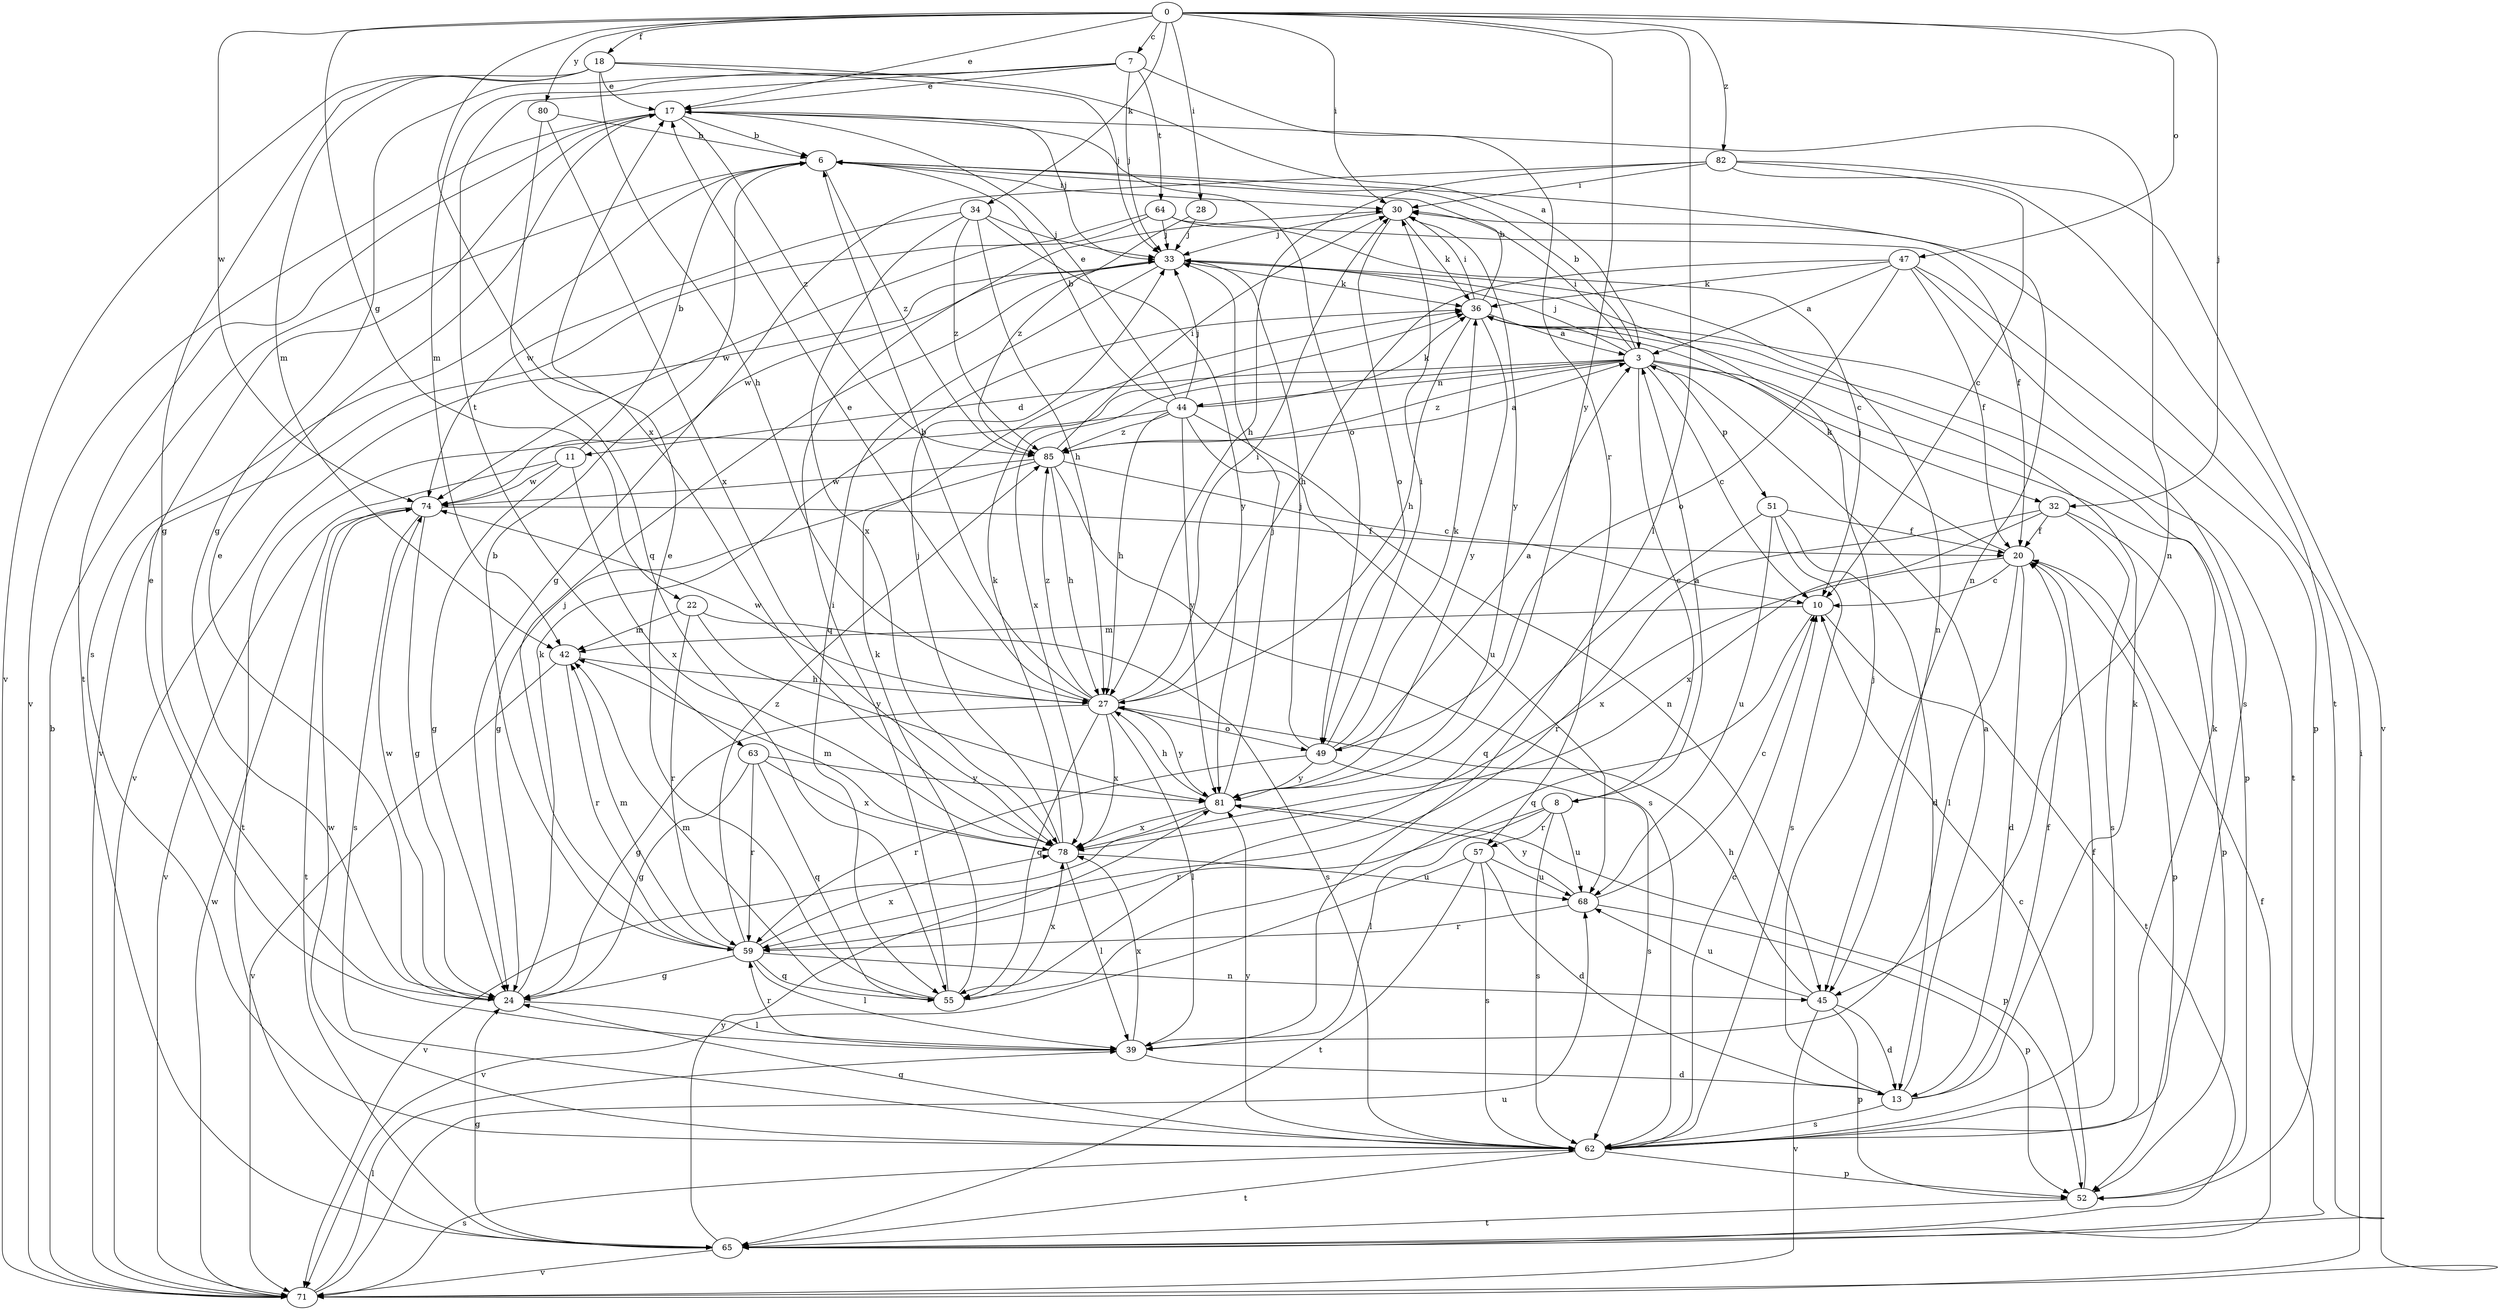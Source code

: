 strict digraph  {
0;
3;
6;
7;
8;
10;
11;
13;
17;
18;
20;
22;
24;
27;
28;
30;
32;
33;
34;
36;
39;
42;
44;
45;
47;
49;
51;
52;
55;
57;
59;
62;
63;
64;
65;
68;
71;
74;
78;
80;
81;
82;
85;
0 -> 7  [label=c];
0 -> 17  [label=e];
0 -> 18  [label=f];
0 -> 22  [label=g];
0 -> 28  [label=i];
0 -> 30  [label=i];
0 -> 32  [label=j];
0 -> 34  [label=k];
0 -> 39  [label=l];
0 -> 47  [label=o];
0 -> 74  [label=w];
0 -> 78  [label=x];
0 -> 80  [label=y];
0 -> 81  [label=y];
0 -> 82  [label=z];
3 -> 6  [label=b];
3 -> 8  [label=c];
3 -> 10  [label=c];
3 -> 11  [label=d];
3 -> 30  [label=i];
3 -> 32  [label=j];
3 -> 33  [label=j];
3 -> 44  [label=n];
3 -> 51  [label=p];
3 -> 52  [label=p];
3 -> 78  [label=x];
3 -> 85  [label=z];
6 -> 30  [label=i];
6 -> 45  [label=n];
6 -> 62  [label=s];
6 -> 85  [label=z];
7 -> 17  [label=e];
7 -> 24  [label=g];
7 -> 33  [label=j];
7 -> 42  [label=m];
7 -> 57  [label=r];
7 -> 63  [label=t];
7 -> 64  [label=t];
8 -> 3  [label=a];
8 -> 39  [label=l];
8 -> 57  [label=r];
8 -> 59  [label=r];
8 -> 62  [label=s];
8 -> 68  [label=u];
10 -> 42  [label=m];
10 -> 55  [label=q];
10 -> 65  [label=t];
11 -> 6  [label=b];
11 -> 24  [label=g];
11 -> 71  [label=v];
11 -> 74  [label=w];
11 -> 78  [label=x];
13 -> 3  [label=a];
13 -> 20  [label=f];
13 -> 33  [label=j];
13 -> 36  [label=k];
13 -> 62  [label=s];
17 -> 6  [label=b];
17 -> 33  [label=j];
17 -> 45  [label=n];
17 -> 49  [label=o];
17 -> 65  [label=t];
17 -> 71  [label=v];
17 -> 85  [label=z];
18 -> 3  [label=a];
18 -> 17  [label=e];
18 -> 24  [label=g];
18 -> 27  [label=h];
18 -> 33  [label=j];
18 -> 42  [label=m];
18 -> 71  [label=v];
20 -> 10  [label=c];
20 -> 13  [label=d];
20 -> 36  [label=k];
20 -> 39  [label=l];
20 -> 52  [label=p];
20 -> 78  [label=x];
22 -> 42  [label=m];
22 -> 59  [label=r];
22 -> 62  [label=s];
22 -> 81  [label=y];
24 -> 17  [label=e];
24 -> 36  [label=k];
24 -> 39  [label=l];
24 -> 74  [label=w];
27 -> 6  [label=b];
27 -> 17  [label=e];
27 -> 24  [label=g];
27 -> 30  [label=i];
27 -> 39  [label=l];
27 -> 49  [label=o];
27 -> 55  [label=q];
27 -> 74  [label=w];
27 -> 78  [label=x];
27 -> 81  [label=y];
27 -> 85  [label=z];
28 -> 33  [label=j];
28 -> 85  [label=z];
30 -> 33  [label=j];
30 -> 36  [label=k];
30 -> 49  [label=o];
30 -> 81  [label=y];
32 -> 20  [label=f];
32 -> 52  [label=p];
32 -> 59  [label=r];
32 -> 62  [label=s];
32 -> 78  [label=x];
33 -> 36  [label=k];
33 -> 45  [label=n];
33 -> 55  [label=q];
33 -> 71  [label=v];
33 -> 74  [label=w];
34 -> 27  [label=h];
34 -> 33  [label=j];
34 -> 74  [label=w];
34 -> 78  [label=x];
34 -> 81  [label=y];
34 -> 85  [label=z];
36 -> 3  [label=a];
36 -> 6  [label=b];
36 -> 27  [label=h];
36 -> 30  [label=i];
36 -> 65  [label=t];
36 -> 81  [label=y];
39 -> 13  [label=d];
39 -> 17  [label=e];
39 -> 59  [label=r];
39 -> 78  [label=x];
42 -> 27  [label=h];
42 -> 59  [label=r];
42 -> 71  [label=v];
44 -> 6  [label=b];
44 -> 17  [label=e];
44 -> 27  [label=h];
44 -> 33  [label=j];
44 -> 36  [label=k];
44 -> 45  [label=n];
44 -> 65  [label=t];
44 -> 68  [label=u];
44 -> 81  [label=y];
44 -> 85  [label=z];
45 -> 13  [label=d];
45 -> 27  [label=h];
45 -> 52  [label=p];
45 -> 68  [label=u];
45 -> 71  [label=v];
47 -> 3  [label=a];
47 -> 20  [label=f];
47 -> 27  [label=h];
47 -> 36  [label=k];
47 -> 49  [label=o];
47 -> 52  [label=p];
47 -> 62  [label=s];
49 -> 3  [label=a];
49 -> 30  [label=i];
49 -> 33  [label=j];
49 -> 36  [label=k];
49 -> 59  [label=r];
49 -> 62  [label=s];
49 -> 81  [label=y];
51 -> 13  [label=d];
51 -> 20  [label=f];
51 -> 55  [label=q];
51 -> 62  [label=s];
51 -> 68  [label=u];
52 -> 10  [label=c];
52 -> 65  [label=t];
55 -> 17  [label=e];
55 -> 30  [label=i];
55 -> 36  [label=k];
55 -> 42  [label=m];
55 -> 78  [label=x];
57 -> 13  [label=d];
57 -> 62  [label=s];
57 -> 65  [label=t];
57 -> 68  [label=u];
57 -> 71  [label=v];
59 -> 6  [label=b];
59 -> 24  [label=g];
59 -> 33  [label=j];
59 -> 39  [label=l];
59 -> 42  [label=m];
59 -> 45  [label=n];
59 -> 55  [label=q];
59 -> 78  [label=x];
59 -> 85  [label=z];
62 -> 10  [label=c];
62 -> 20  [label=f];
62 -> 24  [label=g];
62 -> 36  [label=k];
62 -> 52  [label=p];
62 -> 65  [label=t];
62 -> 74  [label=w];
62 -> 81  [label=y];
63 -> 24  [label=g];
63 -> 55  [label=q];
63 -> 59  [label=r];
63 -> 78  [label=x];
63 -> 81  [label=y];
64 -> 10  [label=c];
64 -> 20  [label=f];
64 -> 33  [label=j];
64 -> 71  [label=v];
64 -> 74  [label=w];
65 -> 20  [label=f];
65 -> 24  [label=g];
65 -> 71  [label=v];
65 -> 81  [label=y];
68 -> 10  [label=c];
68 -> 52  [label=p];
68 -> 59  [label=r];
68 -> 81  [label=y];
71 -> 6  [label=b];
71 -> 30  [label=i];
71 -> 39  [label=l];
71 -> 62  [label=s];
71 -> 68  [label=u];
71 -> 74  [label=w];
74 -> 20  [label=f];
74 -> 24  [label=g];
74 -> 62  [label=s];
74 -> 65  [label=t];
78 -> 33  [label=j];
78 -> 36  [label=k];
78 -> 39  [label=l];
78 -> 42  [label=m];
78 -> 68  [label=u];
80 -> 6  [label=b];
80 -> 55  [label=q];
80 -> 78  [label=x];
81 -> 27  [label=h];
81 -> 33  [label=j];
81 -> 52  [label=p];
81 -> 71  [label=v];
81 -> 78  [label=x];
82 -> 10  [label=c];
82 -> 24  [label=g];
82 -> 27  [label=h];
82 -> 30  [label=i];
82 -> 65  [label=t];
82 -> 71  [label=v];
85 -> 3  [label=a];
85 -> 10  [label=c];
85 -> 24  [label=g];
85 -> 27  [label=h];
85 -> 30  [label=i];
85 -> 62  [label=s];
85 -> 74  [label=w];
}

